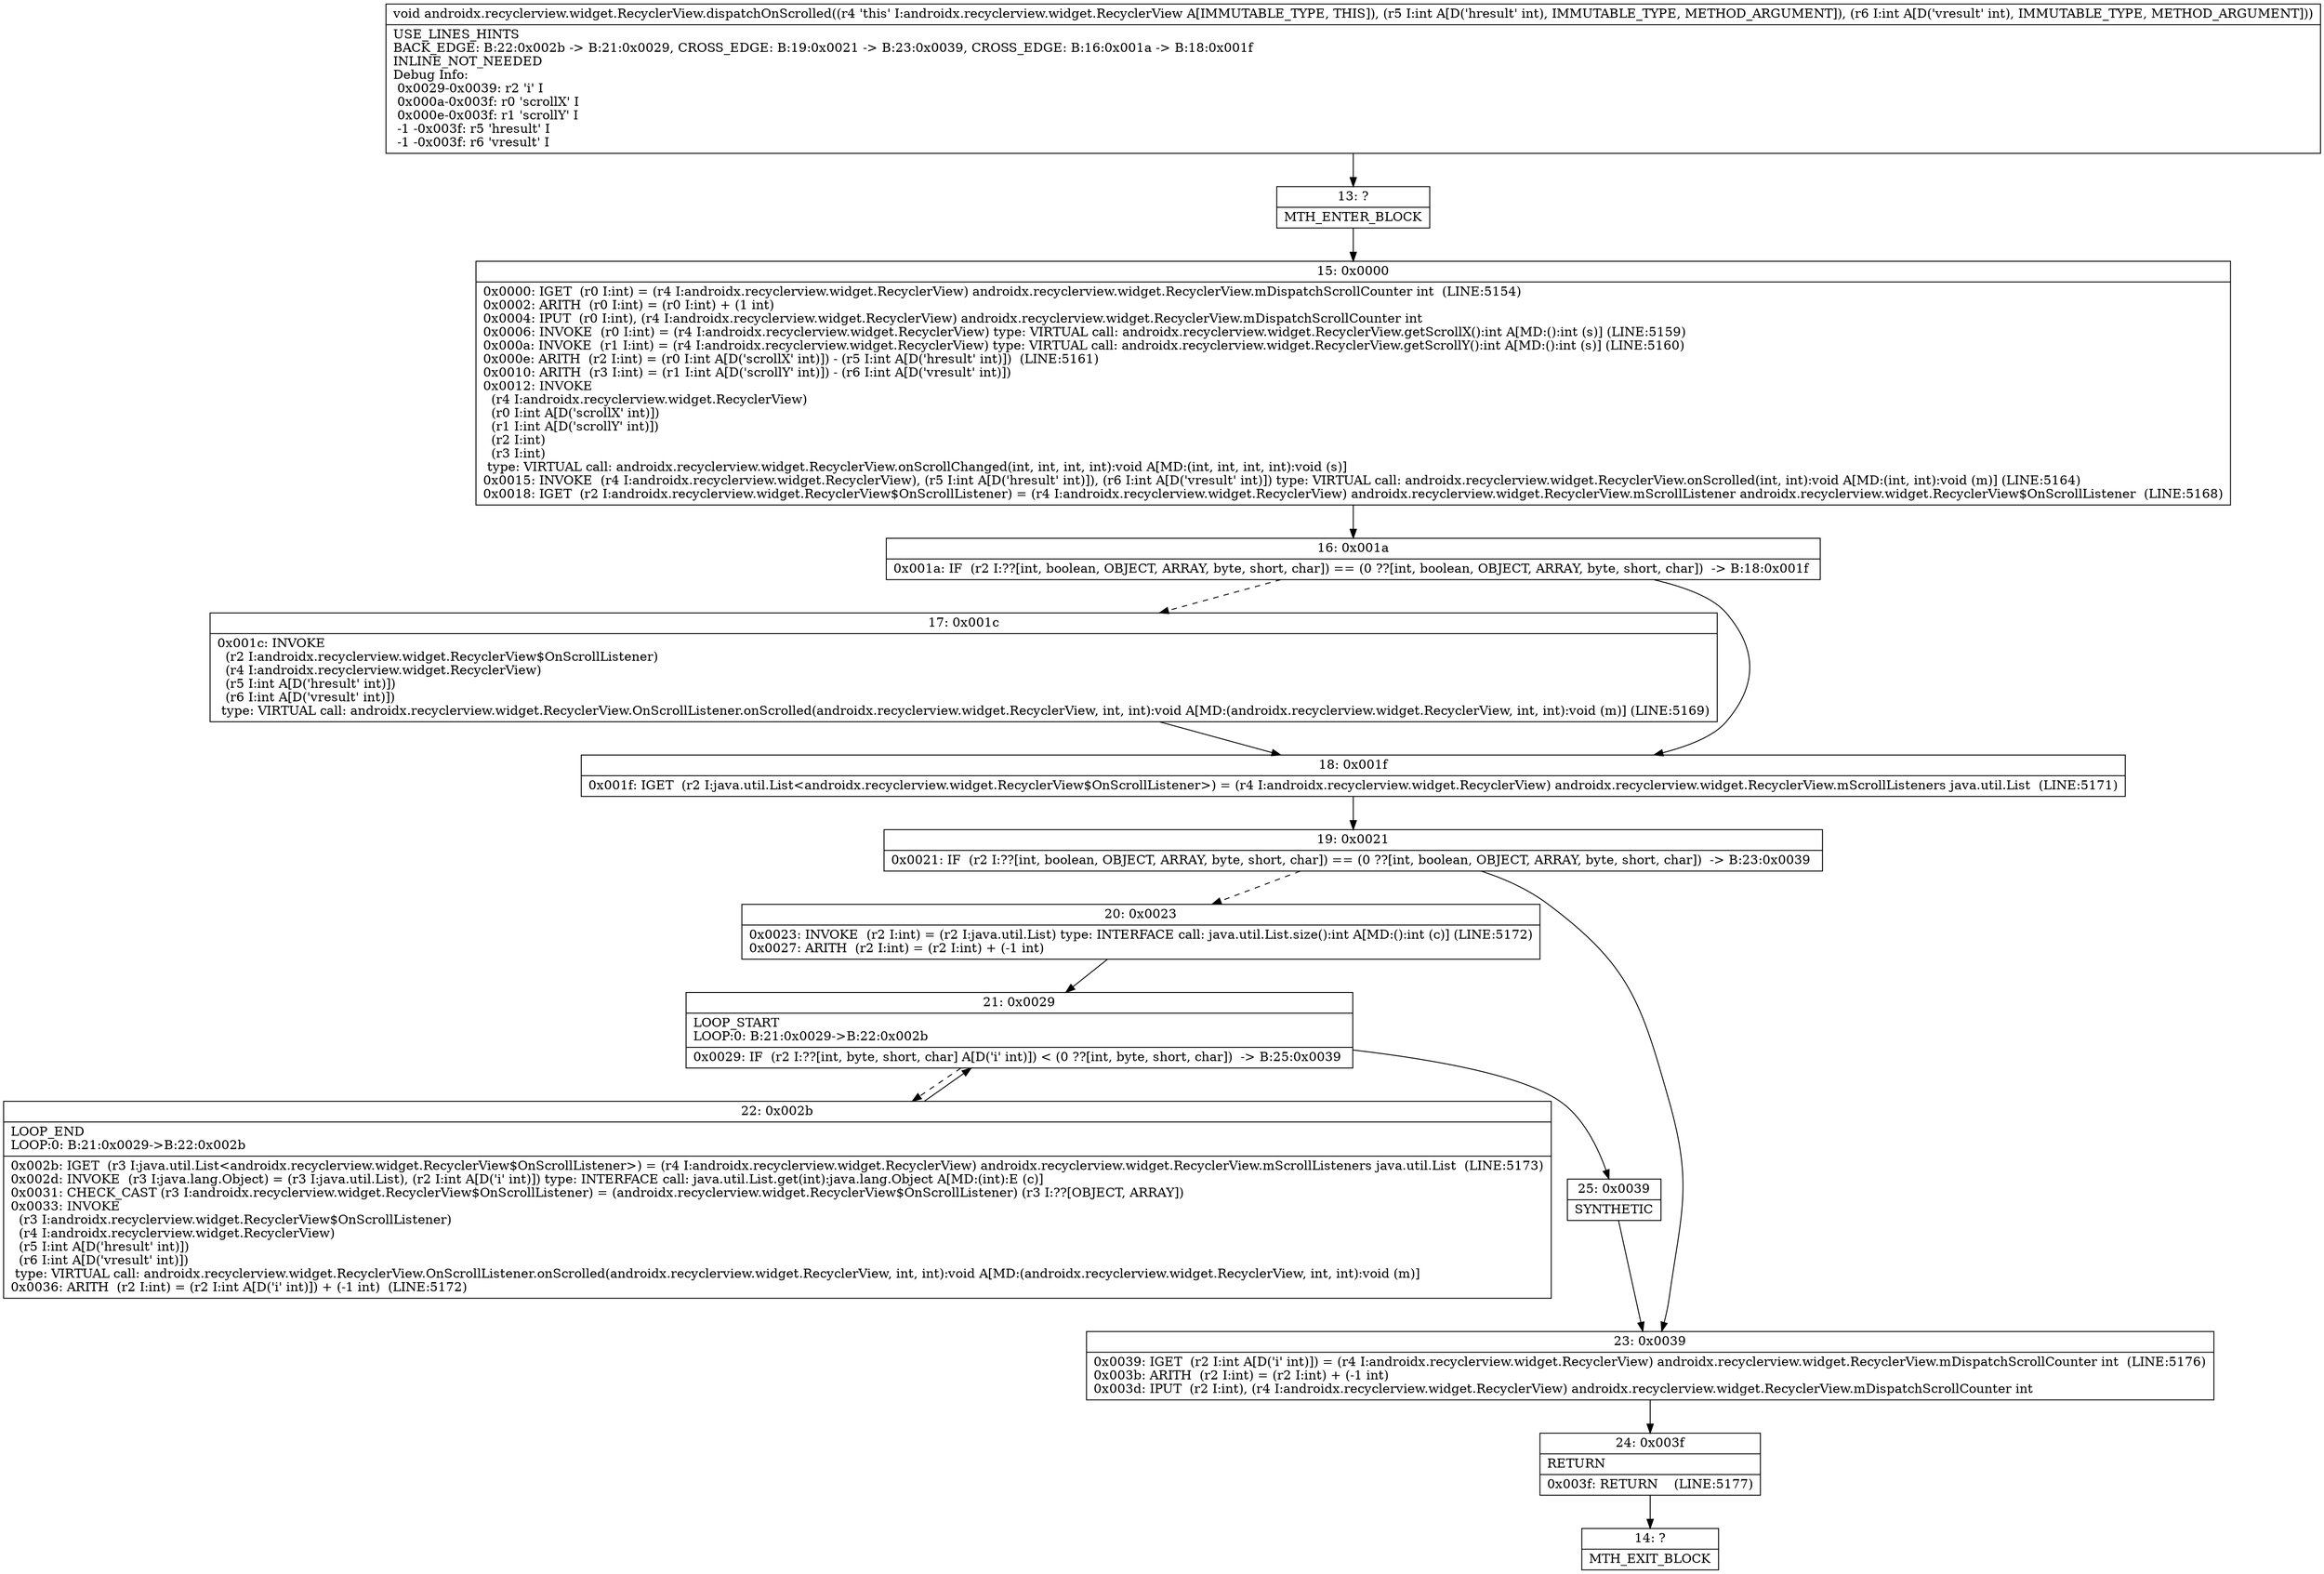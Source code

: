 digraph "CFG forandroidx.recyclerview.widget.RecyclerView.dispatchOnScrolled(II)V" {
Node_13 [shape=record,label="{13\:\ ?|MTH_ENTER_BLOCK\l}"];
Node_15 [shape=record,label="{15\:\ 0x0000|0x0000: IGET  (r0 I:int) = (r4 I:androidx.recyclerview.widget.RecyclerView) androidx.recyclerview.widget.RecyclerView.mDispatchScrollCounter int  (LINE:5154)\l0x0002: ARITH  (r0 I:int) = (r0 I:int) + (1 int) \l0x0004: IPUT  (r0 I:int), (r4 I:androidx.recyclerview.widget.RecyclerView) androidx.recyclerview.widget.RecyclerView.mDispatchScrollCounter int \l0x0006: INVOKE  (r0 I:int) = (r4 I:androidx.recyclerview.widget.RecyclerView) type: VIRTUAL call: androidx.recyclerview.widget.RecyclerView.getScrollX():int A[MD:():int (s)] (LINE:5159)\l0x000a: INVOKE  (r1 I:int) = (r4 I:androidx.recyclerview.widget.RecyclerView) type: VIRTUAL call: androidx.recyclerview.widget.RecyclerView.getScrollY():int A[MD:():int (s)] (LINE:5160)\l0x000e: ARITH  (r2 I:int) = (r0 I:int A[D('scrollX' int)]) \- (r5 I:int A[D('hresult' int)])  (LINE:5161)\l0x0010: ARITH  (r3 I:int) = (r1 I:int A[D('scrollY' int)]) \- (r6 I:int A[D('vresult' int)]) \l0x0012: INVOKE  \l  (r4 I:androidx.recyclerview.widget.RecyclerView)\l  (r0 I:int A[D('scrollX' int)])\l  (r1 I:int A[D('scrollY' int)])\l  (r2 I:int)\l  (r3 I:int)\l type: VIRTUAL call: androidx.recyclerview.widget.RecyclerView.onScrollChanged(int, int, int, int):void A[MD:(int, int, int, int):void (s)]\l0x0015: INVOKE  (r4 I:androidx.recyclerview.widget.RecyclerView), (r5 I:int A[D('hresult' int)]), (r6 I:int A[D('vresult' int)]) type: VIRTUAL call: androidx.recyclerview.widget.RecyclerView.onScrolled(int, int):void A[MD:(int, int):void (m)] (LINE:5164)\l0x0018: IGET  (r2 I:androidx.recyclerview.widget.RecyclerView$OnScrollListener) = (r4 I:androidx.recyclerview.widget.RecyclerView) androidx.recyclerview.widget.RecyclerView.mScrollListener androidx.recyclerview.widget.RecyclerView$OnScrollListener  (LINE:5168)\l}"];
Node_16 [shape=record,label="{16\:\ 0x001a|0x001a: IF  (r2 I:??[int, boolean, OBJECT, ARRAY, byte, short, char]) == (0 ??[int, boolean, OBJECT, ARRAY, byte, short, char])  \-\> B:18:0x001f \l}"];
Node_17 [shape=record,label="{17\:\ 0x001c|0x001c: INVOKE  \l  (r2 I:androidx.recyclerview.widget.RecyclerView$OnScrollListener)\l  (r4 I:androidx.recyclerview.widget.RecyclerView)\l  (r5 I:int A[D('hresult' int)])\l  (r6 I:int A[D('vresult' int)])\l type: VIRTUAL call: androidx.recyclerview.widget.RecyclerView.OnScrollListener.onScrolled(androidx.recyclerview.widget.RecyclerView, int, int):void A[MD:(androidx.recyclerview.widget.RecyclerView, int, int):void (m)] (LINE:5169)\l}"];
Node_18 [shape=record,label="{18\:\ 0x001f|0x001f: IGET  (r2 I:java.util.List\<androidx.recyclerview.widget.RecyclerView$OnScrollListener\>) = (r4 I:androidx.recyclerview.widget.RecyclerView) androidx.recyclerview.widget.RecyclerView.mScrollListeners java.util.List  (LINE:5171)\l}"];
Node_19 [shape=record,label="{19\:\ 0x0021|0x0021: IF  (r2 I:??[int, boolean, OBJECT, ARRAY, byte, short, char]) == (0 ??[int, boolean, OBJECT, ARRAY, byte, short, char])  \-\> B:23:0x0039 \l}"];
Node_20 [shape=record,label="{20\:\ 0x0023|0x0023: INVOKE  (r2 I:int) = (r2 I:java.util.List) type: INTERFACE call: java.util.List.size():int A[MD:():int (c)] (LINE:5172)\l0x0027: ARITH  (r2 I:int) = (r2 I:int) + (\-1 int) \l}"];
Node_21 [shape=record,label="{21\:\ 0x0029|LOOP_START\lLOOP:0: B:21:0x0029\-\>B:22:0x002b\l|0x0029: IF  (r2 I:??[int, byte, short, char] A[D('i' int)]) \< (0 ??[int, byte, short, char])  \-\> B:25:0x0039 \l}"];
Node_22 [shape=record,label="{22\:\ 0x002b|LOOP_END\lLOOP:0: B:21:0x0029\-\>B:22:0x002b\l|0x002b: IGET  (r3 I:java.util.List\<androidx.recyclerview.widget.RecyclerView$OnScrollListener\>) = (r4 I:androidx.recyclerview.widget.RecyclerView) androidx.recyclerview.widget.RecyclerView.mScrollListeners java.util.List  (LINE:5173)\l0x002d: INVOKE  (r3 I:java.lang.Object) = (r3 I:java.util.List), (r2 I:int A[D('i' int)]) type: INTERFACE call: java.util.List.get(int):java.lang.Object A[MD:(int):E (c)]\l0x0031: CHECK_CAST (r3 I:androidx.recyclerview.widget.RecyclerView$OnScrollListener) = (androidx.recyclerview.widget.RecyclerView$OnScrollListener) (r3 I:??[OBJECT, ARRAY]) \l0x0033: INVOKE  \l  (r3 I:androidx.recyclerview.widget.RecyclerView$OnScrollListener)\l  (r4 I:androidx.recyclerview.widget.RecyclerView)\l  (r5 I:int A[D('hresult' int)])\l  (r6 I:int A[D('vresult' int)])\l type: VIRTUAL call: androidx.recyclerview.widget.RecyclerView.OnScrollListener.onScrolled(androidx.recyclerview.widget.RecyclerView, int, int):void A[MD:(androidx.recyclerview.widget.RecyclerView, int, int):void (m)]\l0x0036: ARITH  (r2 I:int) = (r2 I:int A[D('i' int)]) + (\-1 int)  (LINE:5172)\l}"];
Node_25 [shape=record,label="{25\:\ 0x0039|SYNTHETIC\l}"];
Node_23 [shape=record,label="{23\:\ 0x0039|0x0039: IGET  (r2 I:int A[D('i' int)]) = (r4 I:androidx.recyclerview.widget.RecyclerView) androidx.recyclerview.widget.RecyclerView.mDispatchScrollCounter int  (LINE:5176)\l0x003b: ARITH  (r2 I:int) = (r2 I:int) + (\-1 int) \l0x003d: IPUT  (r2 I:int), (r4 I:androidx.recyclerview.widget.RecyclerView) androidx.recyclerview.widget.RecyclerView.mDispatchScrollCounter int \l}"];
Node_24 [shape=record,label="{24\:\ 0x003f|RETURN\l|0x003f: RETURN    (LINE:5177)\l}"];
Node_14 [shape=record,label="{14\:\ ?|MTH_EXIT_BLOCK\l}"];
MethodNode[shape=record,label="{void androidx.recyclerview.widget.RecyclerView.dispatchOnScrolled((r4 'this' I:androidx.recyclerview.widget.RecyclerView A[IMMUTABLE_TYPE, THIS]), (r5 I:int A[D('hresult' int), IMMUTABLE_TYPE, METHOD_ARGUMENT]), (r6 I:int A[D('vresult' int), IMMUTABLE_TYPE, METHOD_ARGUMENT]))  | USE_LINES_HINTS\lBACK_EDGE: B:22:0x002b \-\> B:21:0x0029, CROSS_EDGE: B:19:0x0021 \-\> B:23:0x0039, CROSS_EDGE: B:16:0x001a \-\> B:18:0x001f\lINLINE_NOT_NEEDED\lDebug Info:\l  0x0029\-0x0039: r2 'i' I\l  0x000a\-0x003f: r0 'scrollX' I\l  0x000e\-0x003f: r1 'scrollY' I\l  \-1 \-0x003f: r5 'hresult' I\l  \-1 \-0x003f: r6 'vresult' I\l}"];
MethodNode -> Node_13;Node_13 -> Node_15;
Node_15 -> Node_16;
Node_16 -> Node_17[style=dashed];
Node_16 -> Node_18;
Node_17 -> Node_18;
Node_18 -> Node_19;
Node_19 -> Node_20[style=dashed];
Node_19 -> Node_23;
Node_20 -> Node_21;
Node_21 -> Node_22[style=dashed];
Node_21 -> Node_25;
Node_22 -> Node_21;
Node_25 -> Node_23;
Node_23 -> Node_24;
Node_24 -> Node_14;
}

